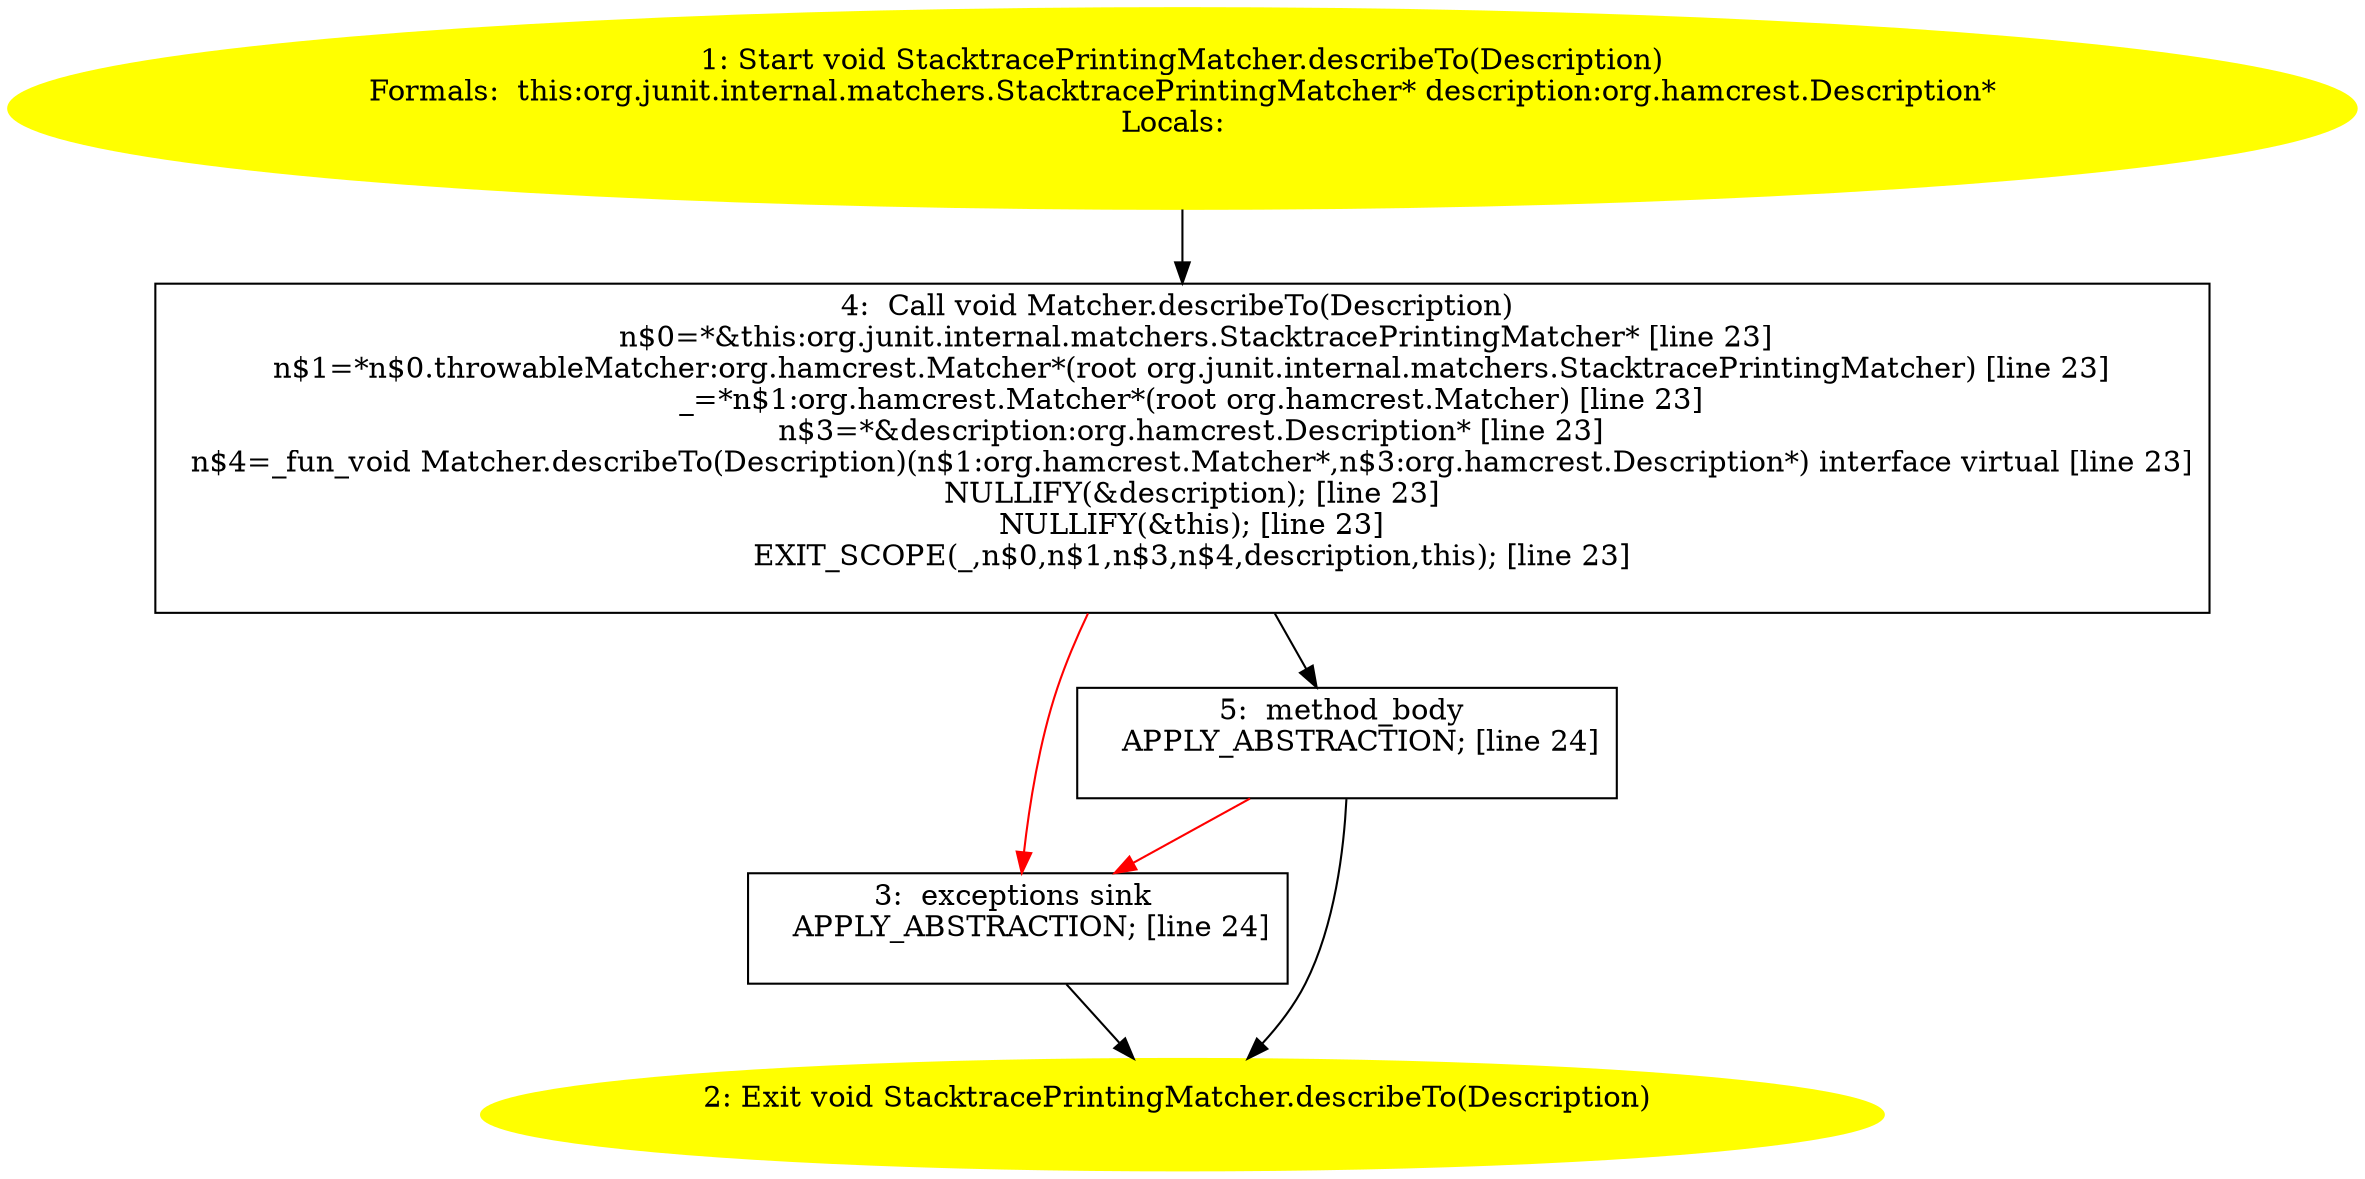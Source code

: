 /* @generated */
digraph cfg {
"org.junit.internal.matchers.StacktracePrintingMatcher.describeTo(org.hamcrest.Description):void.d5a7ea4fdec11dd8729fe69157ae2ebd_1" [label="1: Start void StacktracePrintingMatcher.describeTo(Description)\nFormals:  this:org.junit.internal.matchers.StacktracePrintingMatcher* description:org.hamcrest.Description*\nLocals:  \n  " color=yellow style=filled]
	

	 "org.junit.internal.matchers.StacktracePrintingMatcher.describeTo(org.hamcrest.Description):void.d5a7ea4fdec11dd8729fe69157ae2ebd_1" -> "org.junit.internal.matchers.StacktracePrintingMatcher.describeTo(org.hamcrest.Description):void.d5a7ea4fdec11dd8729fe69157ae2ebd_4" ;
"org.junit.internal.matchers.StacktracePrintingMatcher.describeTo(org.hamcrest.Description):void.d5a7ea4fdec11dd8729fe69157ae2ebd_2" [label="2: Exit void StacktracePrintingMatcher.describeTo(Description) \n  " color=yellow style=filled]
	

"org.junit.internal.matchers.StacktracePrintingMatcher.describeTo(org.hamcrest.Description):void.d5a7ea4fdec11dd8729fe69157ae2ebd_3" [label="3:  exceptions sink \n   APPLY_ABSTRACTION; [line 24]\n " shape="box"]
	

	 "org.junit.internal.matchers.StacktracePrintingMatcher.describeTo(org.hamcrest.Description):void.d5a7ea4fdec11dd8729fe69157ae2ebd_3" -> "org.junit.internal.matchers.StacktracePrintingMatcher.describeTo(org.hamcrest.Description):void.d5a7ea4fdec11dd8729fe69157ae2ebd_2" ;
"org.junit.internal.matchers.StacktracePrintingMatcher.describeTo(org.hamcrest.Description):void.d5a7ea4fdec11dd8729fe69157ae2ebd_4" [label="4:  Call void Matcher.describeTo(Description) \n   n$0=*&this:org.junit.internal.matchers.StacktracePrintingMatcher* [line 23]\n  n$1=*n$0.throwableMatcher:org.hamcrest.Matcher*(root org.junit.internal.matchers.StacktracePrintingMatcher) [line 23]\n  _=*n$1:org.hamcrest.Matcher*(root org.hamcrest.Matcher) [line 23]\n  n$3=*&description:org.hamcrest.Description* [line 23]\n  n$4=_fun_void Matcher.describeTo(Description)(n$1:org.hamcrest.Matcher*,n$3:org.hamcrest.Description*) interface virtual [line 23]\n  NULLIFY(&description); [line 23]\n  NULLIFY(&this); [line 23]\n  EXIT_SCOPE(_,n$0,n$1,n$3,n$4,description,this); [line 23]\n " shape="box"]
	

	 "org.junit.internal.matchers.StacktracePrintingMatcher.describeTo(org.hamcrest.Description):void.d5a7ea4fdec11dd8729fe69157ae2ebd_4" -> "org.junit.internal.matchers.StacktracePrintingMatcher.describeTo(org.hamcrest.Description):void.d5a7ea4fdec11dd8729fe69157ae2ebd_5" ;
	 "org.junit.internal.matchers.StacktracePrintingMatcher.describeTo(org.hamcrest.Description):void.d5a7ea4fdec11dd8729fe69157ae2ebd_4" -> "org.junit.internal.matchers.StacktracePrintingMatcher.describeTo(org.hamcrest.Description):void.d5a7ea4fdec11dd8729fe69157ae2ebd_3" [color="red" ];
"org.junit.internal.matchers.StacktracePrintingMatcher.describeTo(org.hamcrest.Description):void.d5a7ea4fdec11dd8729fe69157ae2ebd_5" [label="5:  method_body \n   APPLY_ABSTRACTION; [line 24]\n " shape="box"]
	

	 "org.junit.internal.matchers.StacktracePrintingMatcher.describeTo(org.hamcrest.Description):void.d5a7ea4fdec11dd8729fe69157ae2ebd_5" -> "org.junit.internal.matchers.StacktracePrintingMatcher.describeTo(org.hamcrest.Description):void.d5a7ea4fdec11dd8729fe69157ae2ebd_2" ;
	 "org.junit.internal.matchers.StacktracePrintingMatcher.describeTo(org.hamcrest.Description):void.d5a7ea4fdec11dd8729fe69157ae2ebd_5" -> "org.junit.internal.matchers.StacktracePrintingMatcher.describeTo(org.hamcrest.Description):void.d5a7ea4fdec11dd8729fe69157ae2ebd_3" [color="red" ];
}
